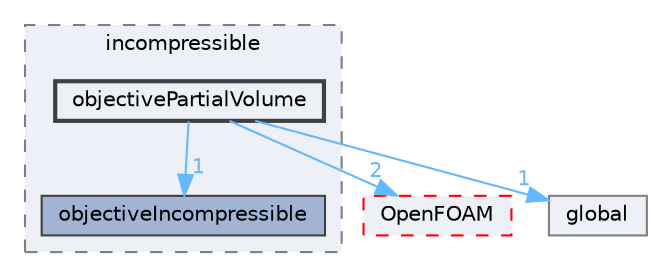 digraph "src/optimisation/adjointOptimisation/adjoint/objectives/incompressible/objectivePartialVolume"
{
 // LATEX_PDF_SIZE
  bgcolor="transparent";
  edge [fontname=Helvetica,fontsize=10,labelfontname=Helvetica,labelfontsize=10];
  node [fontname=Helvetica,fontsize=10,shape=box,height=0.2,width=0.4];
  compound=true
  subgraph clusterdir_59bc66a6dc9243eca0911879966deb11 {
    graph [ bgcolor="#edf0f7", pencolor="grey50", label="incompressible", fontname=Helvetica,fontsize=10 style="filled,dashed", URL="dir_59bc66a6dc9243eca0911879966deb11.html",tooltip=""]
  dir_c41866a3dc3254ac17157dda7c270a3c [label="objectiveIncompressible", fillcolor="#a2b4d6", color="grey25", style="filled", URL="dir_c41866a3dc3254ac17157dda7c270a3c.html",tooltip=""];
  dir_06cf508ef43d210fe8dc81e254487fa3 [label="objectivePartialVolume", fillcolor="#edf0f7", color="grey25", style="filled,bold", URL="dir_06cf508ef43d210fe8dc81e254487fa3.html",tooltip=""];
  }
  dir_c5473ff19b20e6ec4dfe5c310b3778a8 [label="OpenFOAM", fillcolor="#edf0f7", color="red", style="filled,dashed", URL="dir_c5473ff19b20e6ec4dfe5c310b3778a8.html",tooltip=""];
  dir_dd56dc4c5f6c51768e20e60d3fce2a94 [label="global", fillcolor="#edf0f7", color="grey50", style="filled", URL="dir_dd56dc4c5f6c51768e20e60d3fce2a94.html",tooltip=""];
  dir_06cf508ef43d210fe8dc81e254487fa3->dir_c41866a3dc3254ac17157dda7c270a3c [headlabel="1", labeldistance=1.5 headhref="dir_002667_002661.html" href="dir_002667_002661.html" color="steelblue1" fontcolor="steelblue1"];
  dir_06cf508ef43d210fe8dc81e254487fa3->dir_c5473ff19b20e6ec4dfe5c310b3778a8 [headlabel="2", labeldistance=1.5 headhref="dir_002667_002695.html" href="dir_002667_002695.html" color="steelblue1" fontcolor="steelblue1"];
  dir_06cf508ef43d210fe8dc81e254487fa3->dir_dd56dc4c5f6c51768e20e60d3fce2a94 [headlabel="1", labeldistance=1.5 headhref="dir_002667_001646.html" href="dir_002667_001646.html" color="steelblue1" fontcolor="steelblue1"];
}
